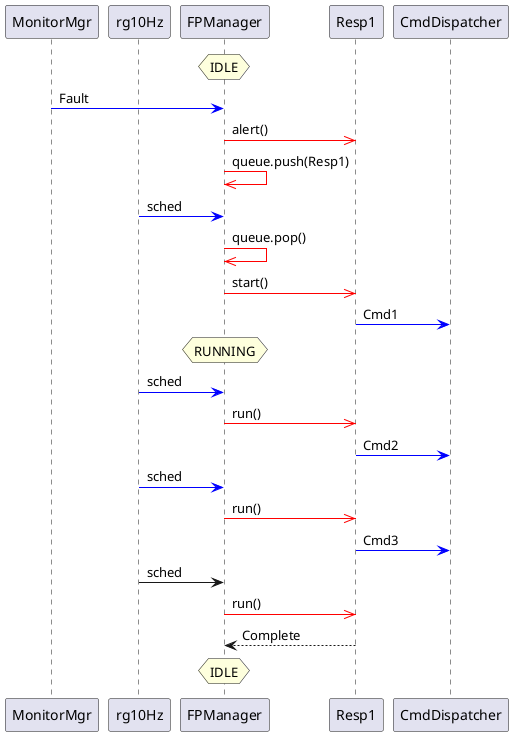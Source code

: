 @startuml SequenceDiagram

participant MonitorMgr
participant rg10Hz
participant FPManager
participant Resp1
participant CmdDispatcher

hnote over FPManager: IDLE
MonitorMgr -[#blue]> FPManager : Fault
FPManager -[#red]>> Resp1 : alert()
FPManager -[#red]>> FPManager : queue.push(Resp1)

rg10Hz -[#blue]> FPManager : sched
FPManager -[#red]>> FPManager : queue.pop()
FPManager -[#red]>> Resp1 : start()
Resp1 -[#blue]> CmdDispatcher : Cmd1
hnote over FPManager: RUNNING

rg10Hz -[#blue]> FPManager : sched
FPManager -[#red]>> Resp1 : run()
Resp1 -[#blue]> CmdDispatcher : Cmd2

rg10Hz -[#blue]> FPManager : sched
FPManager -[#red]>> Resp1 : run()
Resp1 -[#blue]> CmdDispatcher : Cmd3

rg10Hz -> FPManager : sched
FPManager -[#red]>> Resp1 : run()
Resp1 --> FPManager : Complete
hnote over FPManager: IDLE

@enduml
